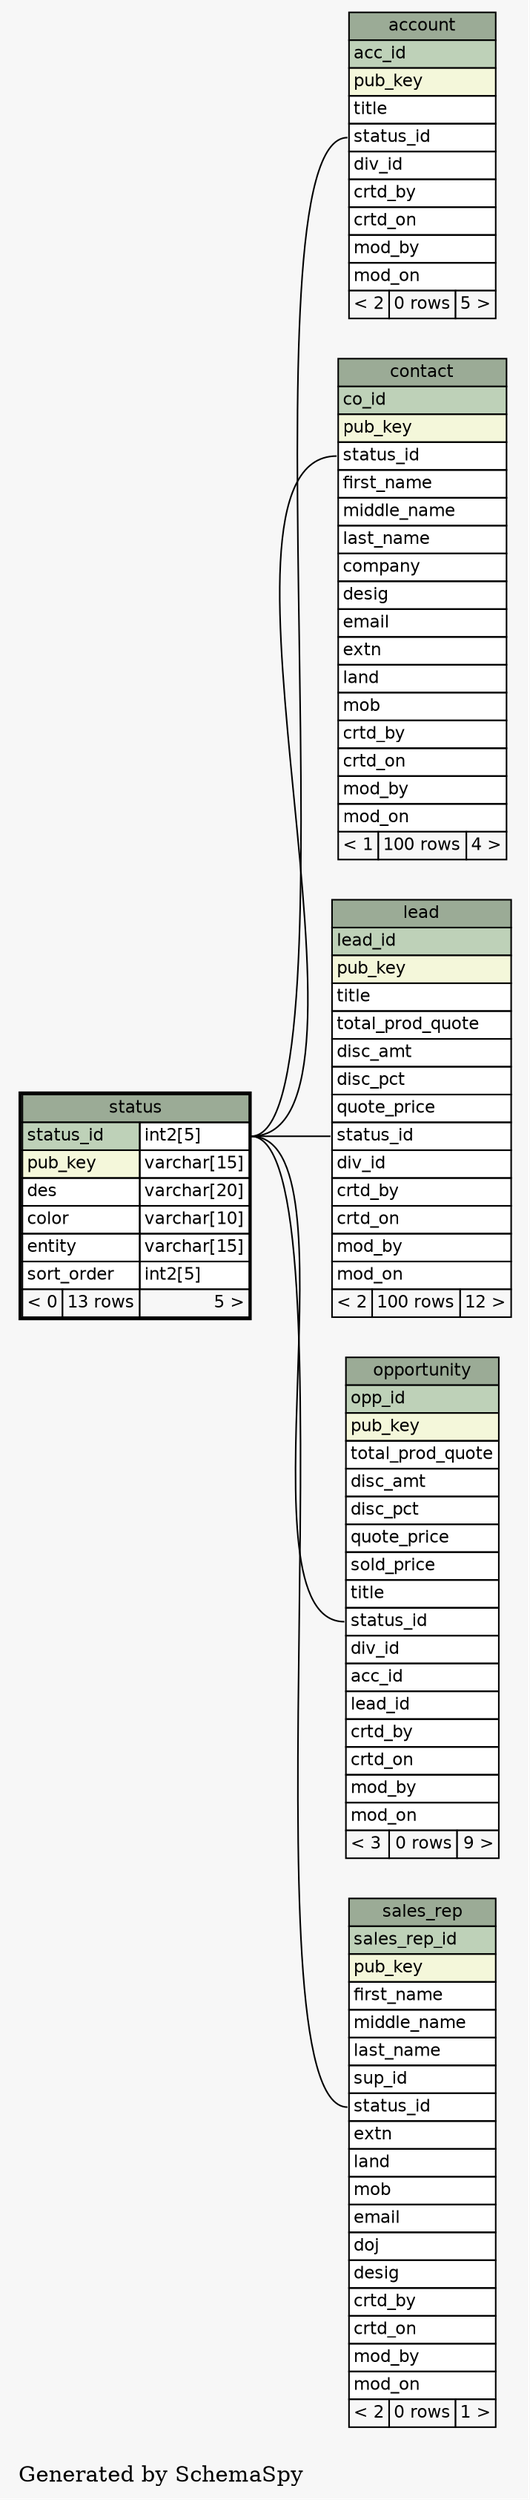 // dot 2.38.0 on Windows 7 6.1
digraph "oneDegreeRelationshipsGraph" {
  graph [
    rankdir="RL"
    bgcolor="#f7f7f7"
    label="\nGenerated by SchemaSpy"
    labeljust="l"
  ];
  node [
    fontname="Helvetica"
    fontsize="11"
    shape="plaintext"
  ];
  edge [
    arrowsize="0.8"
  ];
  "account":"status_id":w -> "status":"status_id.type":e [arrowtail=crowtee arrowhead=none];
  "contact":"status_id":w -> "status":"status_id.type":e [arrowtail=crowtee arrowhead=none];
  "lead":"status_id":w -> "status":"status_id.type":e [arrowtail=crowtee arrowhead=none];
  "opportunity":"status_id":w -> "status":"status_id.type":e [arrowtail=crowtee arrowhead=none];
  "sales_rep":"status_id":w -> "status":"status_id.type":e [arrowtail=crowtee arrowhead=none];
  "account" [
    label=<
    <TABLE BORDER="0" CELLBORDER="1" CELLSPACING="0" BGCOLOR="#ffffff">
      <TR><TD PORT="account.heading" COLSPAN="3" BGCOLOR="#9bab96" ALIGN="CENTER">account</TD></TR>
      <TR><TD PORT="acc_id" COLSPAN="3" BGCOLOR="#bed1b8" ALIGN="LEFT">acc_id</TD></TR>
      <TR><TD PORT="pub_key" COLSPAN="3" BGCOLOR="#f4f7da" ALIGN="LEFT">pub_key</TD></TR>
      <TR><TD PORT="title" COLSPAN="3" ALIGN="LEFT">title</TD></TR>
      <TR><TD PORT="status_id" COLSPAN="3" ALIGN="LEFT">status_id</TD></TR>
      <TR><TD PORT="div_id" COLSPAN="3" ALIGN="LEFT">div_id</TD></TR>
      <TR><TD PORT="crtd_by" COLSPAN="3" ALIGN="LEFT">crtd_by</TD></TR>
      <TR><TD PORT="crtd_on" COLSPAN="3" ALIGN="LEFT">crtd_on</TD></TR>
      <TR><TD PORT="mod_by" COLSPAN="3" ALIGN="LEFT">mod_by</TD></TR>
      <TR><TD PORT="mod_on" COLSPAN="3" ALIGN="LEFT">mod_on</TD></TR>
      <TR><TD ALIGN="LEFT" BGCOLOR="#f7f7f7">&lt; 2</TD><TD ALIGN="RIGHT" BGCOLOR="#f7f7f7">0 rows</TD><TD ALIGN="RIGHT" BGCOLOR="#f7f7f7">5 &gt;</TD></TR>
    </TABLE>>
    URL="account.html#graph"
    tooltip="account"
  ];
  "contact" [
    label=<
    <TABLE BORDER="0" CELLBORDER="1" CELLSPACING="0" BGCOLOR="#ffffff">
      <TR><TD PORT="contact.heading" COLSPAN="3" BGCOLOR="#9bab96" ALIGN="CENTER">contact</TD></TR>
      <TR><TD PORT="co_id" COLSPAN="3" BGCOLOR="#bed1b8" ALIGN="LEFT">co_id</TD></TR>
      <TR><TD PORT="pub_key" COLSPAN="3" BGCOLOR="#f4f7da" ALIGN="LEFT">pub_key</TD></TR>
      <TR><TD PORT="status_id" COLSPAN="3" ALIGN="LEFT">status_id</TD></TR>
      <TR><TD PORT="first_name" COLSPAN="3" ALIGN="LEFT">first_name</TD></TR>
      <TR><TD PORT="middle_name" COLSPAN="3" ALIGN="LEFT">middle_name</TD></TR>
      <TR><TD PORT="last_name" COLSPAN="3" ALIGN="LEFT">last_name</TD></TR>
      <TR><TD PORT="company" COLSPAN="3" ALIGN="LEFT">company</TD></TR>
      <TR><TD PORT="desig" COLSPAN="3" ALIGN="LEFT">desig</TD></TR>
      <TR><TD PORT="email" COLSPAN="3" ALIGN="LEFT">email</TD></TR>
      <TR><TD PORT="extn" COLSPAN="3" ALIGN="LEFT">extn</TD></TR>
      <TR><TD PORT="land" COLSPAN="3" ALIGN="LEFT">land</TD></TR>
      <TR><TD PORT="mob" COLSPAN="3" ALIGN="LEFT">mob</TD></TR>
      <TR><TD PORT="crtd_by" COLSPAN="3" ALIGN="LEFT">crtd_by</TD></TR>
      <TR><TD PORT="crtd_on" COLSPAN="3" ALIGN="LEFT">crtd_on</TD></TR>
      <TR><TD PORT="mod_by" COLSPAN="3" ALIGN="LEFT">mod_by</TD></TR>
      <TR><TD PORT="mod_on" COLSPAN="3" ALIGN="LEFT">mod_on</TD></TR>
      <TR><TD ALIGN="LEFT" BGCOLOR="#f7f7f7">&lt; 1</TD><TD ALIGN="RIGHT" BGCOLOR="#f7f7f7">100 rows</TD><TD ALIGN="RIGHT" BGCOLOR="#f7f7f7">4 &gt;</TD></TR>
    </TABLE>>
    URL="contact.html#graph"
    tooltip="contact"
  ];
  "lead" [
    label=<
    <TABLE BORDER="0" CELLBORDER="1" CELLSPACING="0" BGCOLOR="#ffffff">
      <TR><TD PORT="lead.heading" COLSPAN="3" BGCOLOR="#9bab96" ALIGN="CENTER">lead</TD></TR>
      <TR><TD PORT="lead_id" COLSPAN="3" BGCOLOR="#bed1b8" ALIGN="LEFT">lead_id</TD></TR>
      <TR><TD PORT="pub_key" COLSPAN="3" BGCOLOR="#f4f7da" ALIGN="LEFT">pub_key</TD></TR>
      <TR><TD PORT="title" COLSPAN="3" ALIGN="LEFT">title</TD></TR>
      <TR><TD PORT="total_prod_quote" COLSPAN="3" ALIGN="LEFT">total_prod_quote</TD></TR>
      <TR><TD PORT="disc_amt" COLSPAN="3" ALIGN="LEFT">disc_amt</TD></TR>
      <TR><TD PORT="disc_pct" COLSPAN="3" ALIGN="LEFT">disc_pct</TD></TR>
      <TR><TD PORT="quote_price" COLSPAN="3" ALIGN="LEFT">quote_price</TD></TR>
      <TR><TD PORT="status_id" COLSPAN="3" ALIGN="LEFT">status_id</TD></TR>
      <TR><TD PORT="div_id" COLSPAN="3" ALIGN="LEFT">div_id</TD></TR>
      <TR><TD PORT="crtd_by" COLSPAN="3" ALIGN="LEFT">crtd_by</TD></TR>
      <TR><TD PORT="crtd_on" COLSPAN="3" ALIGN="LEFT">crtd_on</TD></TR>
      <TR><TD PORT="mod_by" COLSPAN="3" ALIGN="LEFT">mod_by</TD></TR>
      <TR><TD PORT="mod_on" COLSPAN="3" ALIGN="LEFT">mod_on</TD></TR>
      <TR><TD ALIGN="LEFT" BGCOLOR="#f7f7f7">&lt; 2</TD><TD ALIGN="RIGHT" BGCOLOR="#f7f7f7">100 rows</TD><TD ALIGN="RIGHT" BGCOLOR="#f7f7f7">12 &gt;</TD></TR>
    </TABLE>>
    URL="lead.html#graph"
    tooltip="lead"
  ];
  "opportunity" [
    label=<
    <TABLE BORDER="0" CELLBORDER="1" CELLSPACING="0" BGCOLOR="#ffffff">
      <TR><TD PORT="opportunity.heading" COLSPAN="3" BGCOLOR="#9bab96" ALIGN="CENTER">opportunity</TD></TR>
      <TR><TD PORT="opp_id" COLSPAN="3" BGCOLOR="#bed1b8" ALIGN="LEFT">opp_id</TD></TR>
      <TR><TD PORT="pub_key" COLSPAN="3" BGCOLOR="#f4f7da" ALIGN="LEFT">pub_key</TD></TR>
      <TR><TD PORT="total_prod_quote" COLSPAN="3" ALIGN="LEFT">total_prod_quote</TD></TR>
      <TR><TD PORT="disc_amt" COLSPAN="3" ALIGN="LEFT">disc_amt</TD></TR>
      <TR><TD PORT="disc_pct" COLSPAN="3" ALIGN="LEFT">disc_pct</TD></TR>
      <TR><TD PORT="quote_price" COLSPAN="3" ALIGN="LEFT">quote_price</TD></TR>
      <TR><TD PORT="sold_price" COLSPAN="3" ALIGN="LEFT">sold_price</TD></TR>
      <TR><TD PORT="title" COLSPAN="3" ALIGN="LEFT">title</TD></TR>
      <TR><TD PORT="status_id" COLSPAN="3" ALIGN="LEFT">status_id</TD></TR>
      <TR><TD PORT="div_id" COLSPAN="3" ALIGN="LEFT">div_id</TD></TR>
      <TR><TD PORT="acc_id" COLSPAN="3" ALIGN="LEFT">acc_id</TD></TR>
      <TR><TD PORT="lead_id" COLSPAN="3" ALIGN="LEFT">lead_id</TD></TR>
      <TR><TD PORT="crtd_by" COLSPAN="3" ALIGN="LEFT">crtd_by</TD></TR>
      <TR><TD PORT="crtd_on" COLSPAN="3" ALIGN="LEFT">crtd_on</TD></TR>
      <TR><TD PORT="mod_by" COLSPAN="3" ALIGN="LEFT">mod_by</TD></TR>
      <TR><TD PORT="mod_on" COLSPAN="3" ALIGN="LEFT">mod_on</TD></TR>
      <TR><TD ALIGN="LEFT" BGCOLOR="#f7f7f7">&lt; 3</TD><TD ALIGN="RIGHT" BGCOLOR="#f7f7f7">0 rows</TD><TD ALIGN="RIGHT" BGCOLOR="#f7f7f7">9 &gt;</TD></TR>
    </TABLE>>
    URL="opportunity.html#graph"
    tooltip="opportunity"
  ];
  "sales_rep" [
    label=<
    <TABLE BORDER="0" CELLBORDER="1" CELLSPACING="0" BGCOLOR="#ffffff">
      <TR><TD PORT="sales_rep.heading" COLSPAN="3" BGCOLOR="#9bab96" ALIGN="CENTER">sales_rep</TD></TR>
      <TR><TD PORT="sales_rep_id" COLSPAN="3" BGCOLOR="#bed1b8" ALIGN="LEFT">sales_rep_id</TD></TR>
      <TR><TD PORT="pub_key" COLSPAN="3" BGCOLOR="#f4f7da" ALIGN="LEFT">pub_key</TD></TR>
      <TR><TD PORT="first_name" COLSPAN="3" ALIGN="LEFT">first_name</TD></TR>
      <TR><TD PORT="middle_name" COLSPAN="3" ALIGN="LEFT">middle_name</TD></TR>
      <TR><TD PORT="last_name" COLSPAN="3" ALIGN="LEFT">last_name</TD></TR>
      <TR><TD PORT="sup_id" COLSPAN="3" ALIGN="LEFT">sup_id</TD></TR>
      <TR><TD PORT="status_id" COLSPAN="3" ALIGN="LEFT">status_id</TD></TR>
      <TR><TD PORT="extn" COLSPAN="3" ALIGN="LEFT">extn</TD></TR>
      <TR><TD PORT="land" COLSPAN="3" ALIGN="LEFT">land</TD></TR>
      <TR><TD PORT="mob" COLSPAN="3" ALIGN="LEFT">mob</TD></TR>
      <TR><TD PORT="email" COLSPAN="3" ALIGN="LEFT">email</TD></TR>
      <TR><TD PORT="doj" COLSPAN="3" ALIGN="LEFT">doj</TD></TR>
      <TR><TD PORT="desig" COLSPAN="3" ALIGN="LEFT">desig</TD></TR>
      <TR><TD PORT="crtd_by" COLSPAN="3" ALIGN="LEFT">crtd_by</TD></TR>
      <TR><TD PORT="crtd_on" COLSPAN="3" ALIGN="LEFT">crtd_on</TD></TR>
      <TR><TD PORT="mod_by" COLSPAN="3" ALIGN="LEFT">mod_by</TD></TR>
      <TR><TD PORT="mod_on" COLSPAN="3" ALIGN="LEFT">mod_on</TD></TR>
      <TR><TD ALIGN="LEFT" BGCOLOR="#f7f7f7">&lt; 2</TD><TD ALIGN="RIGHT" BGCOLOR="#f7f7f7">0 rows</TD><TD ALIGN="RIGHT" BGCOLOR="#f7f7f7">1 &gt;</TD></TR>
    </TABLE>>
    URL="sales_rep.html#graph"
    tooltip="sales_rep"
  ];
  "status" [
    label=<
    <TABLE BORDER="2" CELLBORDER="1" CELLSPACING="0" BGCOLOR="#ffffff">
      <TR><TD PORT="status.heading" COLSPAN="3" BGCOLOR="#9bab96" ALIGN="CENTER">status</TD></TR>
      <TR><TD PORT="status_id" COLSPAN="2" BGCOLOR="#bed1b8" ALIGN="LEFT">status_id</TD><TD PORT="status_id.type" ALIGN="LEFT">int2[5]</TD></TR>
      <TR><TD PORT="pub_key" COLSPAN="2" BGCOLOR="#f4f7da" ALIGN="LEFT">pub_key</TD><TD PORT="pub_key.type" ALIGN="LEFT">varchar[15]</TD></TR>
      <TR><TD PORT="des" COLSPAN="2" ALIGN="LEFT">des</TD><TD PORT="des.type" ALIGN="LEFT">varchar[20]</TD></TR>
      <TR><TD PORT="color" COLSPAN="2" ALIGN="LEFT">color</TD><TD PORT="color.type" ALIGN="LEFT">varchar[10]</TD></TR>
      <TR><TD PORT="entity" COLSPAN="2" ALIGN="LEFT">entity</TD><TD PORT="entity.type" ALIGN="LEFT">varchar[15]</TD></TR>
      <TR><TD PORT="sort_order" COLSPAN="2" ALIGN="LEFT">sort_order</TD><TD PORT="sort_order.type" ALIGN="LEFT">int2[5]</TD></TR>
      <TR><TD ALIGN="LEFT" BGCOLOR="#f7f7f7">&lt; 0</TD><TD ALIGN="RIGHT" BGCOLOR="#f7f7f7">13 rows</TD><TD ALIGN="RIGHT" BGCOLOR="#f7f7f7">5 &gt;</TD></TR>
    </TABLE>>
    URL="status.html#"
    tooltip="status"
  ];
}
